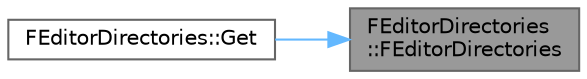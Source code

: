 digraph "FEditorDirectories::FEditorDirectories"
{
 // INTERACTIVE_SVG=YES
 // LATEX_PDF_SIZE
  bgcolor="transparent";
  edge [fontname=Helvetica,fontsize=10,labelfontname=Helvetica,labelfontsize=10];
  node [fontname=Helvetica,fontsize=10,shape=box,height=0.2,width=0.4];
  rankdir="RL";
  Node1 [id="Node000001",label="FEditorDirectories\l::FEditorDirectories",height=0.2,width=0.4,color="gray40", fillcolor="grey60", style="filled", fontcolor="black",tooltip=" "];
  Node1 -> Node2 [id="edge1_Node000001_Node000002",dir="back",color="steelblue1",style="solid",tooltip=" "];
  Node2 [id="Node000002",label="FEditorDirectories::Get",height=0.2,width=0.4,color="grey40", fillcolor="white", style="filled",URL="$d2/d45/classFEditorDirectories.html#a24e1d790b2b194cfa2fdd7f27ad09685",tooltip=" "];
}
